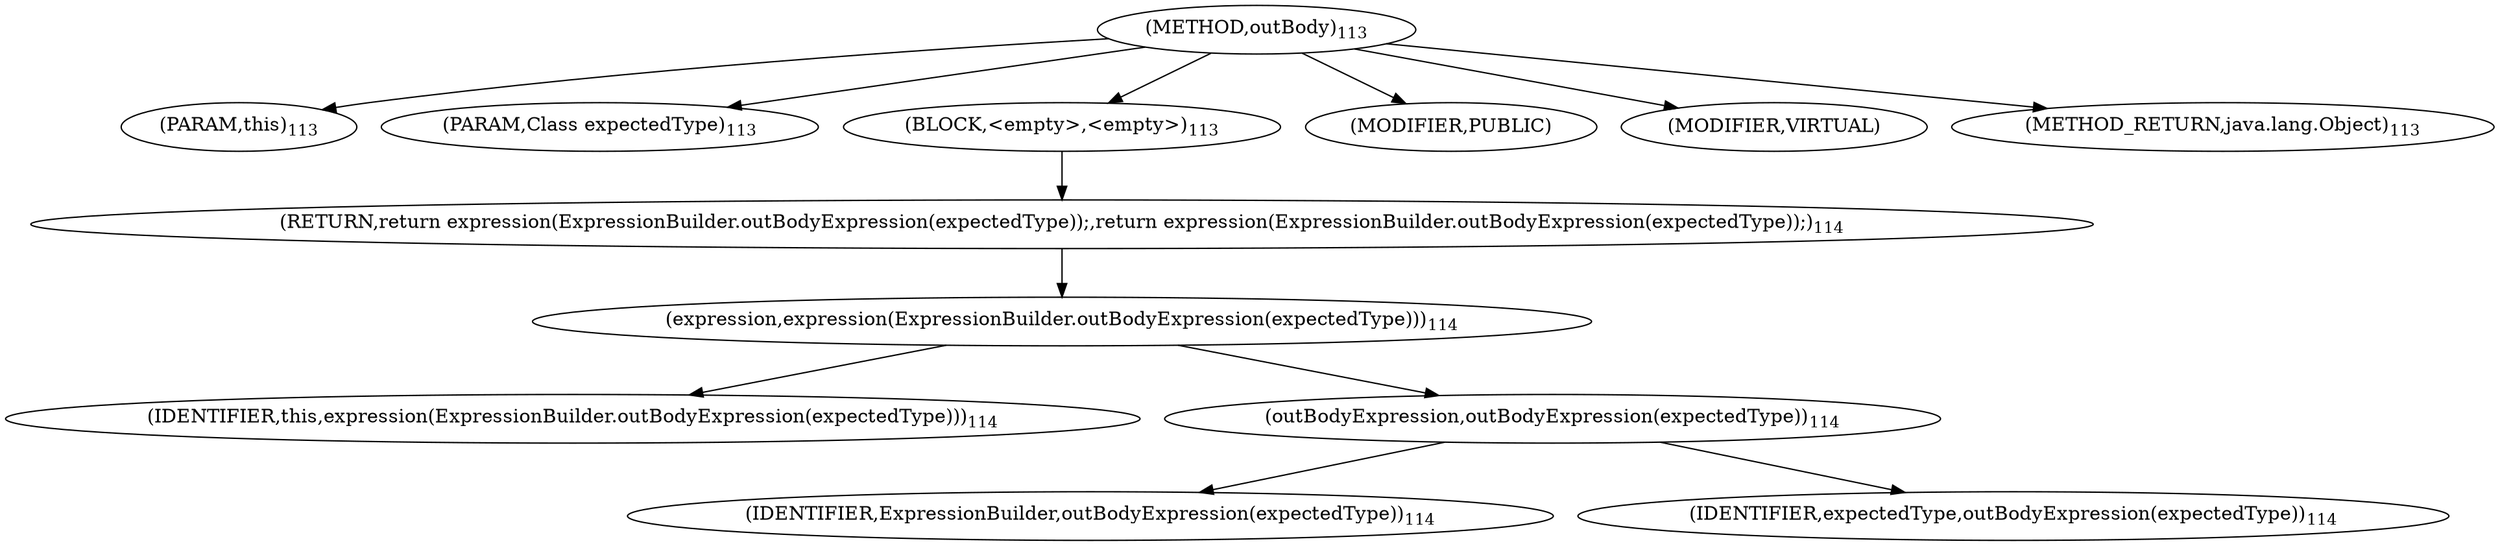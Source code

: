 digraph "outBody" {  
"259" [label = <(METHOD,outBody)<SUB>113</SUB>> ]
"24" [label = <(PARAM,this)<SUB>113</SUB>> ]
"260" [label = <(PARAM,Class expectedType)<SUB>113</SUB>> ]
"261" [label = <(BLOCK,&lt;empty&gt;,&lt;empty&gt;)<SUB>113</SUB>> ]
"262" [label = <(RETURN,return expression(ExpressionBuilder.outBodyExpression(expectedType));,return expression(ExpressionBuilder.outBodyExpression(expectedType));)<SUB>114</SUB>> ]
"263" [label = <(expression,expression(ExpressionBuilder.outBodyExpression(expectedType)))<SUB>114</SUB>> ]
"23" [label = <(IDENTIFIER,this,expression(ExpressionBuilder.outBodyExpression(expectedType)))<SUB>114</SUB>> ]
"264" [label = <(outBodyExpression,outBodyExpression(expectedType))<SUB>114</SUB>> ]
"265" [label = <(IDENTIFIER,ExpressionBuilder,outBodyExpression(expectedType))<SUB>114</SUB>> ]
"266" [label = <(IDENTIFIER,expectedType,outBodyExpression(expectedType))<SUB>114</SUB>> ]
"267" [label = <(MODIFIER,PUBLIC)> ]
"268" [label = <(MODIFIER,VIRTUAL)> ]
"269" [label = <(METHOD_RETURN,java.lang.Object)<SUB>113</SUB>> ]
  "259" -> "24" 
  "259" -> "260" 
  "259" -> "261" 
  "259" -> "267" 
  "259" -> "268" 
  "259" -> "269" 
  "261" -> "262" 
  "262" -> "263" 
  "263" -> "23" 
  "263" -> "264" 
  "264" -> "265" 
  "264" -> "266" 
}
